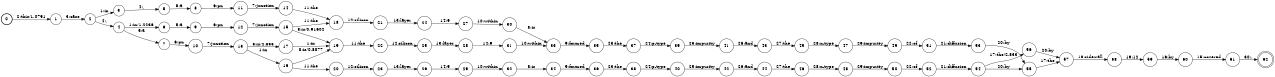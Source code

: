 digraph FST {
rankdir = LR;
size = "8.5,11";
label = "";
center = 1;
orientation = Portrait;
ranksep = "0.4";
nodesep = "0.25";
0 [label = "0", shape = circle, style = bold, fontsize = 14]
	0 -> 1 [label = "2:this/1.0791", fontsize = 14];
1 [label = "1", shape = circle, style = solid, fontsize = 14]
	1 -> 2 [label = "3:case", fontsize = 14];
2 [label = "2", shape = circle, style = solid, fontsize = 14]
	2 -> 3 [label = "1:in", fontsize = 14];
	2 -> 4 [label = "4:,", fontsize = 14];
3 [label = "3", shape = circle, style = solid, fontsize = 14]
	3 -> 5 [label = "4:,", fontsize = 14];
4 [label = "4", shape = circle, style = solid, fontsize = 14]
	4 -> 6 [label = "1:in/1.2236", fontsize = 14];
	4 -> 7 [label = "5:a", fontsize = 14];
5 [label = "5", shape = circle, style = solid, fontsize = 14]
	5 -> 8 [label = "5:a", fontsize = 14];
6 [label = "6", shape = circle, style = solid, fontsize = 14]
	6 -> 9 [label = "5:a", fontsize = 14];
7 [label = "7", shape = circle, style = solid, fontsize = 14]
	7 -> 10 [label = "6:pn", fontsize = 14];
8 [label = "8", shape = circle, style = solid, fontsize = 14]
	8 -> 11 [label = "6:pn", fontsize = 14];
9 [label = "9", shape = circle, style = solid, fontsize = 14]
	9 -> 12 [label = "6:pn", fontsize = 14];
10 [label = "10", shape = circle, style = solid, fontsize = 14]
	10 -> 13 [label = "7:junction", fontsize = 14];
11 [label = "11", shape = circle, style = solid, fontsize = 14]
	11 -> 14 [label = "7:junction", fontsize = 14];
12 [label = "12", shape = circle, style = solid, fontsize = 14]
	12 -> 15 [label = "7:junction", fontsize = 14];
13 [label = "13", shape = circle, style = solid, fontsize = 14]
	13 -> 16 [label = "1:in", fontsize = 14];
	13 -> 17 [label = "8:is/2.833", fontsize = 14];
14 [label = "14", shape = circle, style = solid, fontsize = 14]
	14 -> 18 [label = "11:the", fontsize = 14];
15 [label = "15", shape = circle, style = solid, fontsize = 14]
	15 -> 19 [label = "8:is/0.91602", fontsize = 14];
	15 -> 18 [label = "11:the", fontsize = 14];
16 [label = "16", shape = circle, style = solid, fontsize = 14]
	16 -> 19 [label = "8:is/0.8877", fontsize = 14];
	16 -> 20 [label = "11:the", fontsize = 14];
17 [label = "17", shape = circle, style = solid, fontsize = 14]
	17 -> 19 [label = "1:in", fontsize = 14];
18 [label = "18", shape = circle, style = solid, fontsize = 14]
	18 -> 21 [label = "12:silicon", fontsize = 14];
19 [label = "19", shape = circle, style = solid, fontsize = 14]
	19 -> 22 [label = "11:the", fontsize = 14];
20 [label = "20", shape = circle, style = solid, fontsize = 14]
	20 -> 23 [label = "12:silicon", fontsize = 14];
21 [label = "21", shape = circle, style = solid, fontsize = 14]
	21 -> 24 [label = "13:layer", fontsize = 14];
22 [label = "22", shape = circle, style = solid, fontsize = 14]
	22 -> 25 [label = "12:silicon", fontsize = 14];
23 [label = "23", shape = circle, style = solid, fontsize = 14]
	23 -> 26 [label = "13:layer", fontsize = 14];
24 [label = "24", shape = circle, style = solid, fontsize = 14]
	24 -> 27 [label = "14:9", fontsize = 14];
25 [label = "25", shape = circle, style = solid, fontsize = 14]
	25 -> 28 [label = "13:layer", fontsize = 14];
26 [label = "26", shape = circle, style = solid, fontsize = 14]
	26 -> 29 [label = "14:9", fontsize = 14];
27 [label = "27", shape = circle, style = solid, fontsize = 14]
	27 -> 30 [label = "10:within", fontsize = 14];
28 [label = "28", shape = circle, style = solid, fontsize = 14]
	28 -> 31 [label = "14:9", fontsize = 14];
29 [label = "29", shape = circle, style = solid, fontsize = 14]
	29 -> 32 [label = "10:within", fontsize = 14];
30 [label = "30", shape = circle, style = solid, fontsize = 14]
	30 -> 33 [label = "8:is", fontsize = 14];
31 [label = "31", shape = circle, style = solid, fontsize = 14]
	31 -> 33 [label = "10:within", fontsize = 14];
32 [label = "32", shape = circle, style = solid, fontsize = 14]
	32 -> 34 [label = "8:is", fontsize = 14];
33 [label = "33", shape = circle, style = solid, fontsize = 14]
	33 -> 35 [label = "9:formed", fontsize = 14];
34 [label = "34", shape = circle, style = solid, fontsize = 14]
	34 -> 36 [label = "9:formed", fontsize = 14];
35 [label = "35", shape = circle, style = solid, fontsize = 14]
	35 -> 37 [label = "23:the", fontsize = 14];
36 [label = "36", shape = circle, style = solid, fontsize = 14]
	36 -> 38 [label = "23:the", fontsize = 14];
37 [label = "37", shape = circle, style = solid, fontsize = 14]
	37 -> 39 [label = "24:p-type", fontsize = 14];
38 [label = "38", shape = circle, style = solid, fontsize = 14]
	38 -> 40 [label = "24:p-type", fontsize = 14];
39 [label = "39", shape = circle, style = solid, fontsize = 14]
	39 -> 41 [label = "25:impurity", fontsize = 14];
40 [label = "40", shape = circle, style = solid, fontsize = 14]
	40 -> 42 [label = "25:impurity", fontsize = 14];
41 [label = "41", shape = circle, style = solid, fontsize = 14]
	41 -> 43 [label = "26:and", fontsize = 14];
42 [label = "42", shape = circle, style = solid, fontsize = 14]
	42 -> 44 [label = "26:and", fontsize = 14];
43 [label = "43", shape = circle, style = solid, fontsize = 14]
	43 -> 45 [label = "27:the", fontsize = 14];
44 [label = "44", shape = circle, style = solid, fontsize = 14]
	44 -> 46 [label = "27:the", fontsize = 14];
45 [label = "45", shape = circle, style = solid, fontsize = 14]
	45 -> 47 [label = "28:n-type", fontsize = 14];
46 [label = "46", shape = circle, style = solid, fontsize = 14]
	46 -> 48 [label = "28:n-type", fontsize = 14];
47 [label = "47", shape = circle, style = solid, fontsize = 14]
	47 -> 49 [label = "29:impurity", fontsize = 14];
48 [label = "48", shape = circle, style = solid, fontsize = 14]
	48 -> 50 [label = "29:impurity", fontsize = 14];
49 [label = "49", shape = circle, style = solid, fontsize = 14]
	49 -> 51 [label = "22:of", fontsize = 14];
50 [label = "50", shape = circle, style = solid, fontsize = 14]
	50 -> 52 [label = "22:of", fontsize = 14];
51 [label = "51", shape = circle, style = solid, fontsize = 14]
	51 -> 53 [label = "21:diffusion", fontsize = 14];
52 [label = "52", shape = circle, style = solid, fontsize = 14]
	52 -> 54 [label = "21:diffusion", fontsize = 14];
53 [label = "53", shape = circle, style = solid, fontsize = 14]
	53 -> 55 [label = "20:by", fontsize = 14];
54 [label = "54", shape = circle, style = solid, fontsize = 14]
	54 -> 56 [label = "17:the/2.833", fontsize = 14];
	54 -> 55 [label = "20:by", fontsize = 14];
55 [label = "55", shape = circle, style = solid, fontsize = 14]
	55 -> 57 [label = "17:the", fontsize = 14];
56 [label = "56", shape = circle, style = solid, fontsize = 14]
	56 -> 57 [label = "20:by", fontsize = 14];
57 [label = "57", shape = circle, style = solid, fontsize = 14]
	57 -> 58 [label = "18:sidewall", fontsize = 14];
58 [label = "58", shape = circle, style = solid, fontsize = 14]
	58 -> 59 [label = "19:12", fontsize = 14];
59 [label = "59", shape = circle, style = solid, fontsize = 14]
	59 -> 60 [label = "16:by", fontsize = 14];
60 [label = "60", shape = circle, style = solid, fontsize = 14]
	60 -> 61 [label = "15:covered", fontsize = 14];
61 [label = "61", shape = circle, style = solid, fontsize = 14]
	61 -> 62 [label = "30:.", fontsize = 14];
62 [label = "62", shape = doublecircle, style = solid, fontsize = 14]
}
